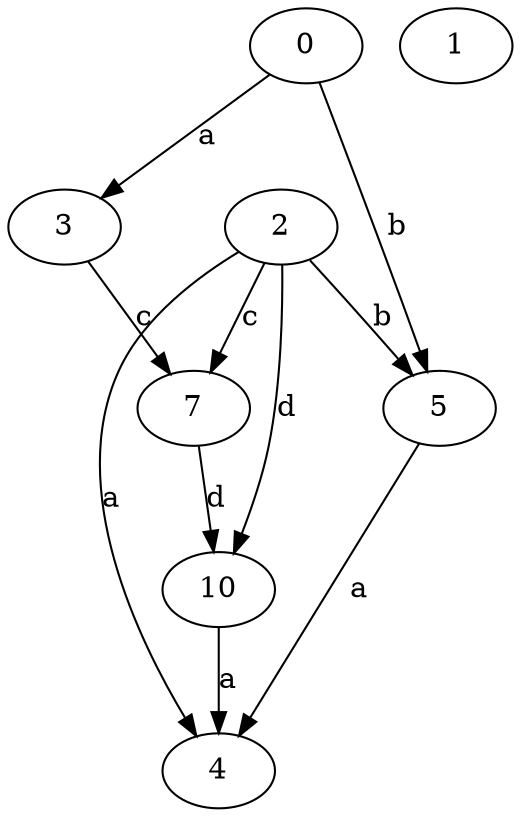 strict digraph  {
2;
3;
0;
4;
5;
1;
7;
10;
2 -> 4  [label=a];
2 -> 5  [label=b];
2 -> 7  [label=c];
2 -> 10  [label=d];
3 -> 7  [label=c];
0 -> 3  [label=a];
0 -> 5  [label=b];
5 -> 4  [label=a];
7 -> 10  [label=d];
10 -> 4  [label=a];
}
